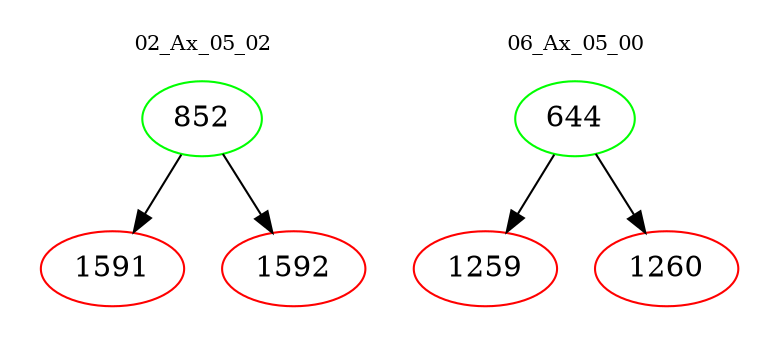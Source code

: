 digraph{
subgraph cluster_0 {
color = white
label = "02_Ax_05_02";
fontsize=10;
T0_852 [label="852", color="green"]
T0_852 -> T0_1591 [color="black"]
T0_1591 [label="1591", color="red"]
T0_852 -> T0_1592 [color="black"]
T0_1592 [label="1592", color="red"]
}
subgraph cluster_1 {
color = white
label = "06_Ax_05_00";
fontsize=10;
T1_644 [label="644", color="green"]
T1_644 -> T1_1259 [color="black"]
T1_1259 [label="1259", color="red"]
T1_644 -> T1_1260 [color="black"]
T1_1260 [label="1260", color="red"]
}
}
